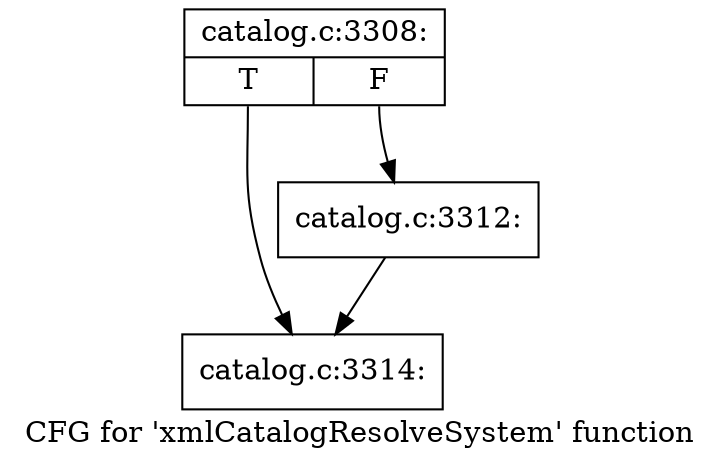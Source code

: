 digraph "CFG for 'xmlCatalogResolveSystem' function" {
	label="CFG for 'xmlCatalogResolveSystem' function";

	Node0x3920bd0 [shape=record,label="{catalog.c:3308:|{<s0>T|<s1>F}}"];
	Node0x3920bd0:s0 -> Node0x3920de0;
	Node0x3920bd0:s1 -> Node0x391eaf0;
	Node0x391eaf0 [shape=record,label="{catalog.c:3312:}"];
	Node0x391eaf0 -> Node0x3920de0;
	Node0x3920de0 [shape=record,label="{catalog.c:3314:}"];
}
